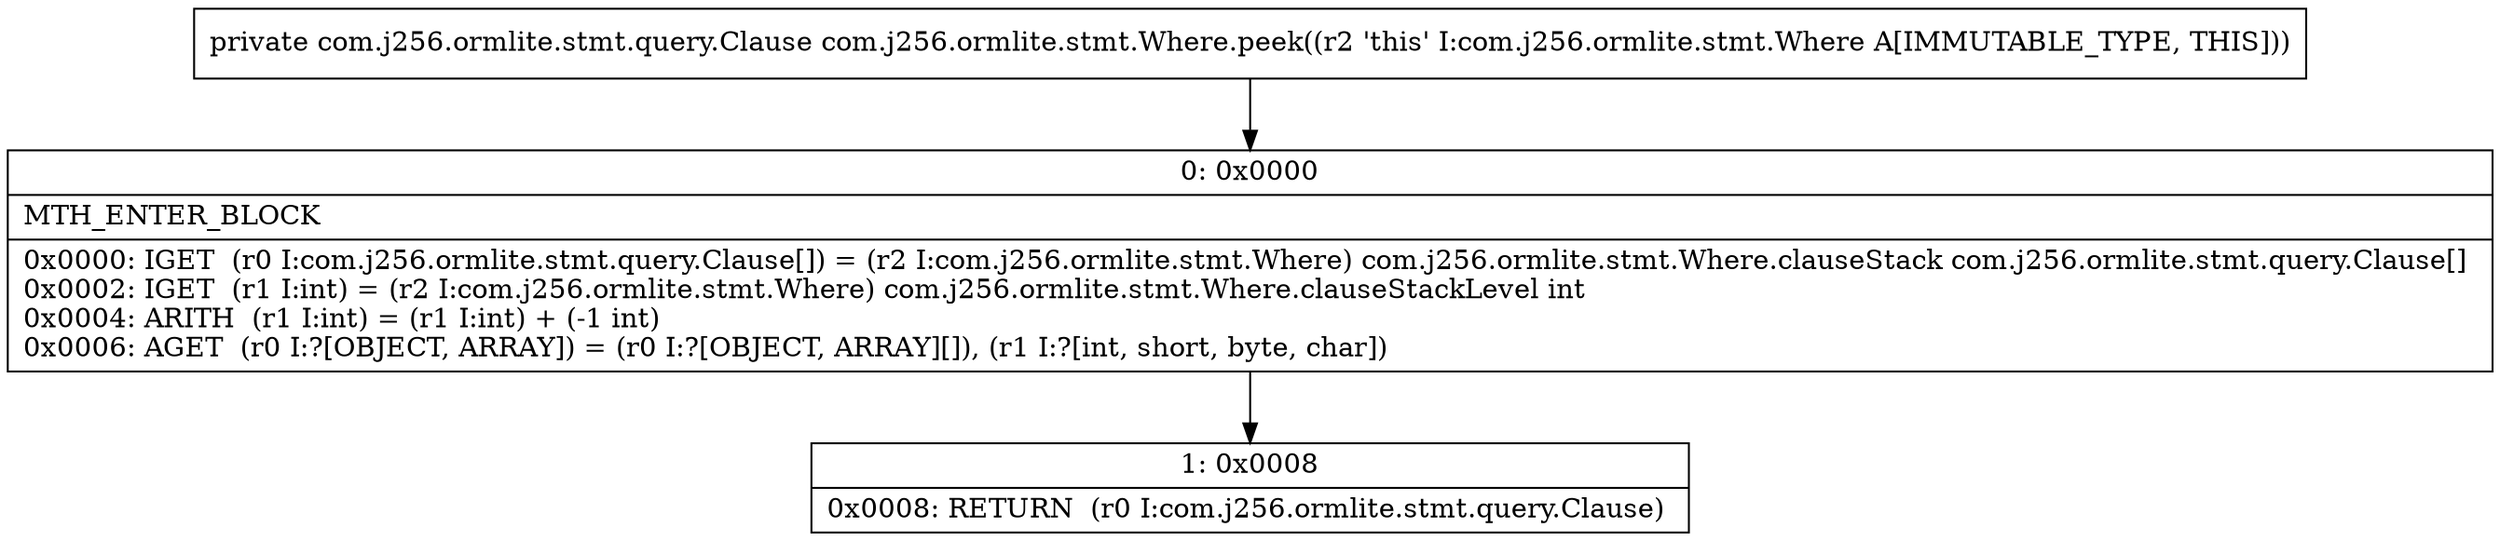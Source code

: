 digraph "CFG forcom.j256.ormlite.stmt.Where.peek()Lcom\/j256\/ormlite\/stmt\/query\/Clause;" {
Node_0 [shape=record,label="{0\:\ 0x0000|MTH_ENTER_BLOCK\l|0x0000: IGET  (r0 I:com.j256.ormlite.stmt.query.Clause[]) = (r2 I:com.j256.ormlite.stmt.Where) com.j256.ormlite.stmt.Where.clauseStack com.j256.ormlite.stmt.query.Clause[] \l0x0002: IGET  (r1 I:int) = (r2 I:com.j256.ormlite.stmt.Where) com.j256.ormlite.stmt.Where.clauseStackLevel int \l0x0004: ARITH  (r1 I:int) = (r1 I:int) + (\-1 int) \l0x0006: AGET  (r0 I:?[OBJECT, ARRAY]) = (r0 I:?[OBJECT, ARRAY][]), (r1 I:?[int, short, byte, char]) \l}"];
Node_1 [shape=record,label="{1\:\ 0x0008|0x0008: RETURN  (r0 I:com.j256.ormlite.stmt.query.Clause) \l}"];
MethodNode[shape=record,label="{private com.j256.ormlite.stmt.query.Clause com.j256.ormlite.stmt.Where.peek((r2 'this' I:com.j256.ormlite.stmt.Where A[IMMUTABLE_TYPE, THIS])) }"];
MethodNode -> Node_0;
Node_0 -> Node_1;
}

